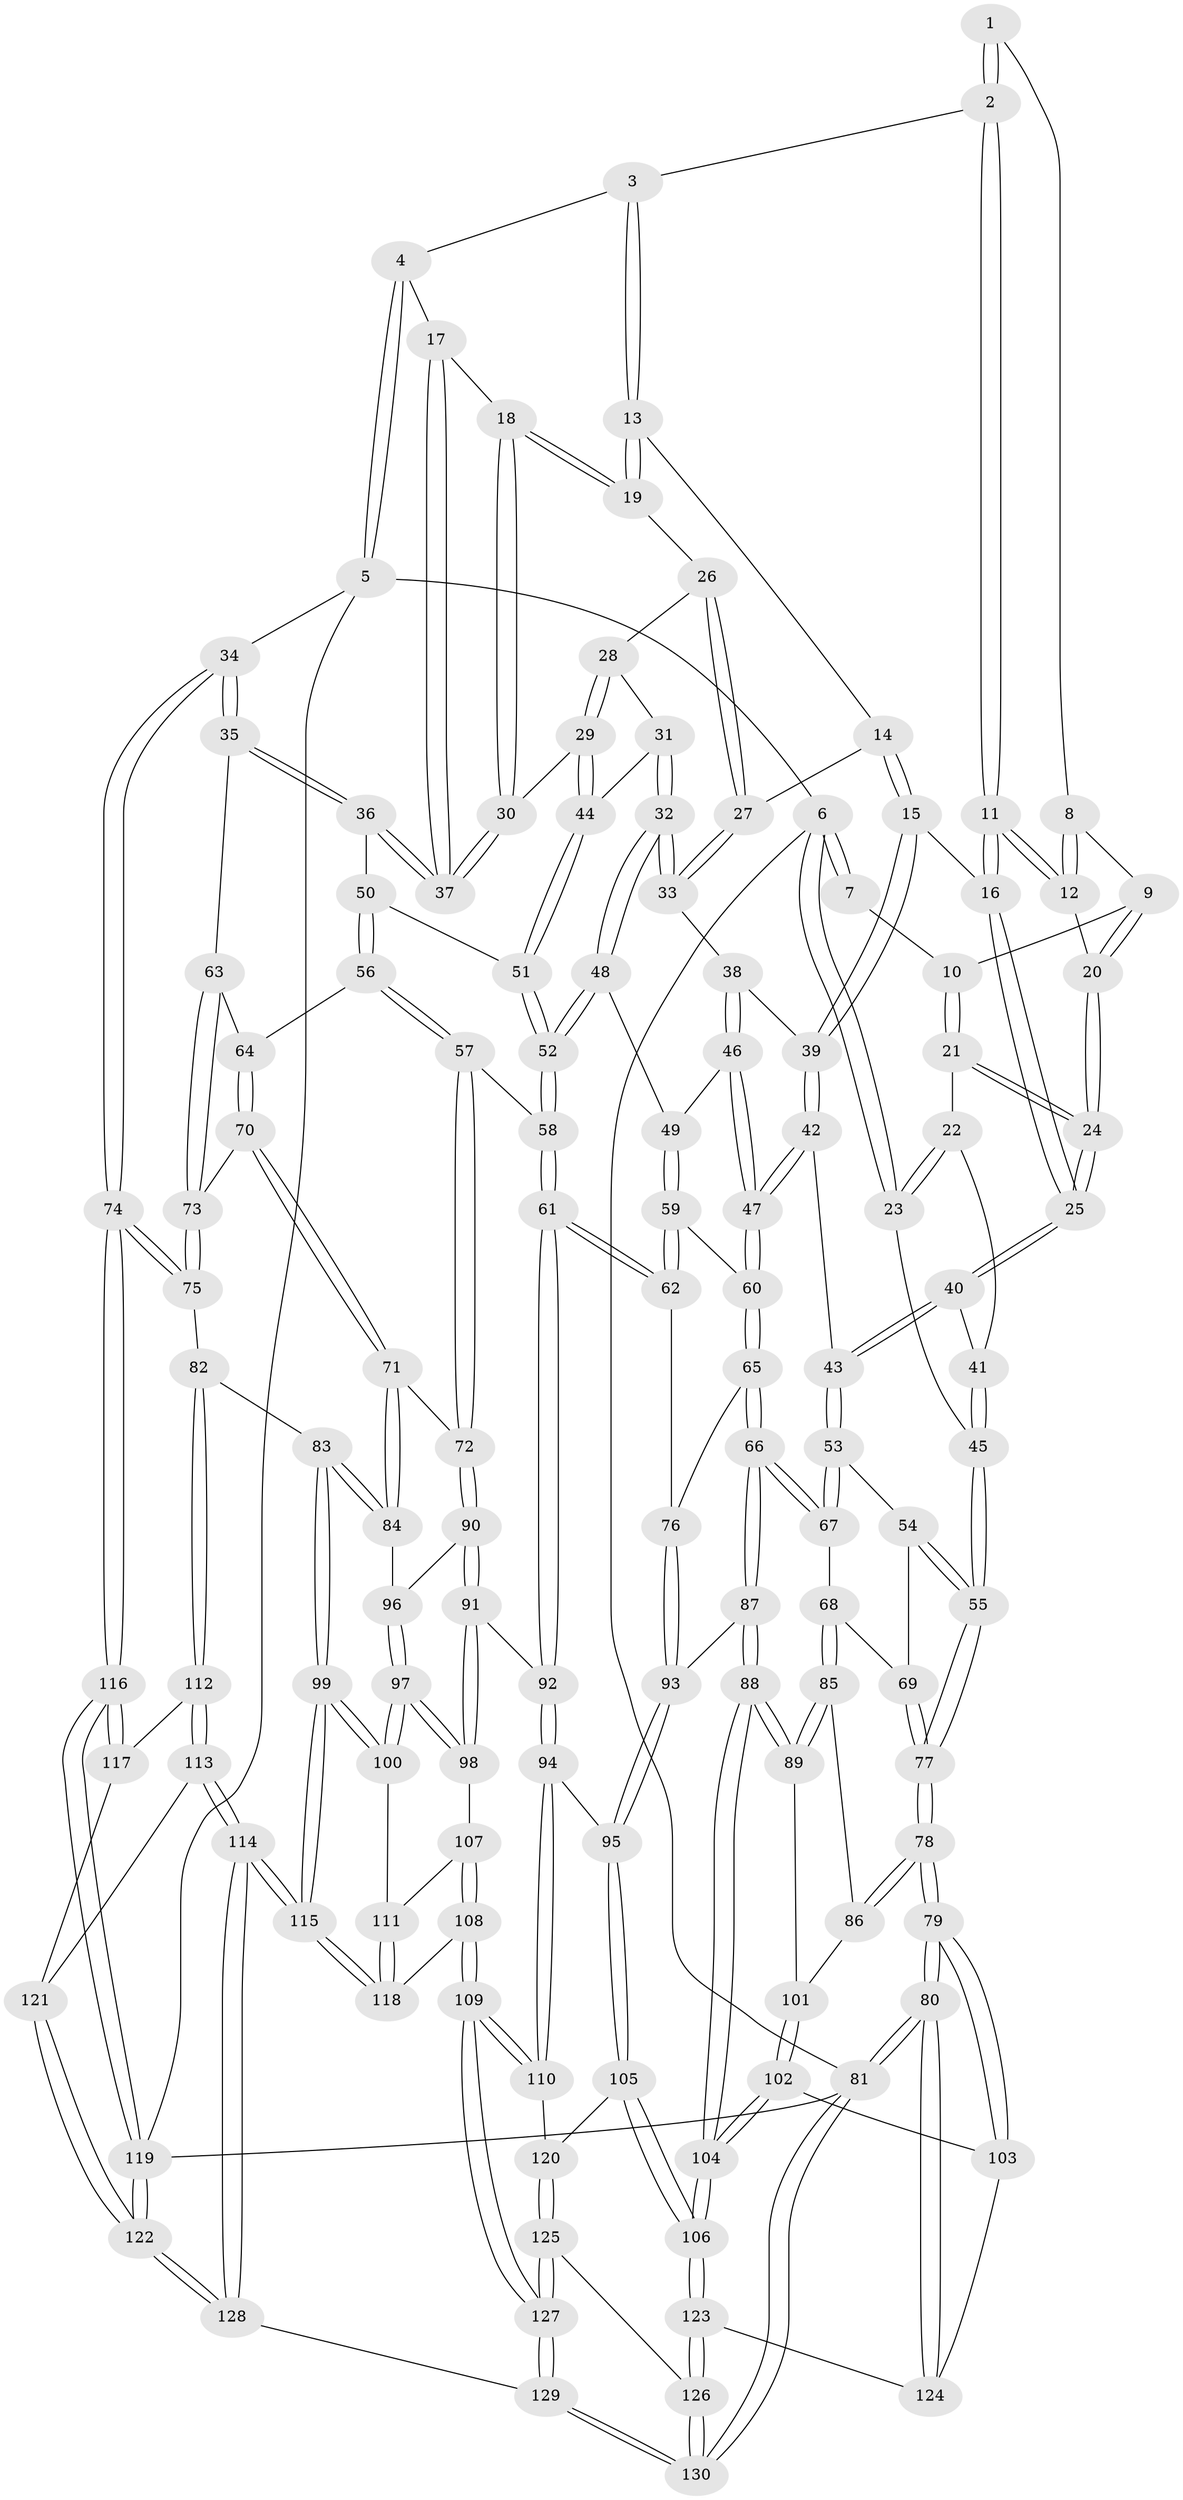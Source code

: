 // Generated by graph-tools (version 1.1) at 2025/51/03/09/25 03:51:06]
// undirected, 130 vertices, 322 edges
graph export_dot {
graph [start="1"]
  node [color=gray90,style=filled];
  1 [pos="+0.2544821083772362+0"];
  2 [pos="+0.3059258920634396+0"];
  3 [pos="+0.6265847450833129+0"];
  4 [pos="+0.8704779808113069+0"];
  5 [pos="+1+0"];
  6 [pos="+0+0"];
  7 [pos="+0.038903030370726795+0"];
  8 [pos="+0.18256129067460525+0"];
  9 [pos="+0.14318665533439354+0.06678879026182716"];
  10 [pos="+0.12115782331920698+0.07440633510782803"];
  11 [pos="+0.3120273186932366+0.08102850307585834"];
  12 [pos="+0.22174293579264115+0.08692299026495406"];
  13 [pos="+0.6205138327015062+0"];
  14 [pos="+0.4327257876378109+0.07666361683401474"];
  15 [pos="+0.34165217483459653+0.11155142568105142"];
  16 [pos="+0.3161385371759857+0.08802496015019802"];
  17 [pos="+0.860108295074878+0.10537067730281272"];
  18 [pos="+0.8369152330210874+0.11339912852944715"];
  19 [pos="+0.6208918069287286+0"];
  20 [pos="+0.21182422486391647+0.08942236660153081"];
  21 [pos="+0.08263203349916687+0.10363780357002991"];
  22 [pos="+0.039474585656339156+0.09101772811129029"];
  23 [pos="+0+0"];
  24 [pos="+0.14750920978071347+0.23294275430038366"];
  25 [pos="+0.15271910891235008+0.2562470120393513"];
  26 [pos="+0.6217362016332113+0"];
  27 [pos="+0.48381836132753947+0.144864429653162"];
  28 [pos="+0.622932551530024+0"];
  29 [pos="+0.7530729977381111+0.21680788579537819"];
  30 [pos="+0.7669660359713133+0.20290726958840047"];
  31 [pos="+0.5770572214663892+0.19333022961438198"];
  32 [pos="+0.5392012400856668+0.2428290113773583"];
  33 [pos="+0.4692457414367245+0.2046838172422632"];
  34 [pos="+1+0.16527014405536336"];
  35 [pos="+1+0.17453379693854545"];
  36 [pos="+1+0.17315715294841305"];
  37 [pos="+1+0.16128712322178548"];
  38 [pos="+0.42278142066663044+0.205384400380726"];
  39 [pos="+0.3545596622927047+0.15108492723696673"];
  40 [pos="+0.15267844596755126+0.25790694667594516"];
  41 [pos="+0.039045487684425007+0.2244120352729711"];
  42 [pos="+0.25013097487435515+0.2999819785650595"];
  43 [pos="+0.160842293386922+0.2839579099805489"];
  44 [pos="+0.7529148939105877+0.2180981818516968"];
  45 [pos="+0+0.15712787074557744"];
  46 [pos="+0.393175851719352+0.285350757287762"];
  47 [pos="+0.30194026742606556+0.3398034101507414"];
  48 [pos="+0.5522880731799271+0.2903730261264572"];
  49 [pos="+0.46647885747180917+0.3396822236039493"];
  50 [pos="+0.7832632456410457+0.27792628622553534"];
  51 [pos="+0.755199604773553+0.23511748672921698"];
  52 [pos="+0.5788682029275783+0.3132035380048543"];
  53 [pos="+0.1308806316772682+0.3254833024865386"];
  54 [pos="+0.0825933998207382+0.3319749725636631"];
  55 [pos="+0+0.35025673385730866"];
  56 [pos="+0.7929938505205228+0.3386033506201597"];
  57 [pos="+0.653329646720317+0.4394864727097905"];
  58 [pos="+0.6156820965479871+0.42282673941908555"];
  59 [pos="+0.43192438173237224+0.4201630392743103"];
  60 [pos="+0.3208667162491154+0.3878471094591044"];
  61 [pos="+0.4900606953801381+0.4877688352768062"];
  62 [pos="+0.46910277627890606+0.4762572630432953"];
  63 [pos="+1+0.20913985104074054"];
  64 [pos="+0.81671323034553+0.3573976810849308"];
  65 [pos="+0.28251496243445523+0.4754514856278222"];
  66 [pos="+0.24152783463491254+0.5480824740759825"];
  67 [pos="+0.13126075675383095+0.3498105448833598"];
  68 [pos="+0.06856200178723117+0.4756217784541764"];
  69 [pos="+0.005523259735256642+0.45539039906679174"];
  70 [pos="+0.8591140724050622+0.4122795334609398"];
  71 [pos="+0.7520214430892775+0.5542911359381996"];
  72 [pos="+0.6915920568788039+0.524395461995061"];
  73 [pos="+0.8713659653650443+0.41751738428456436"];
  74 [pos="+1+0.5532755715410944"];
  75 [pos="+1+0.5453209391444402"];
  76 [pos="+0.44169573045253285+0.4900813978961473"];
  77 [pos="+0+0.41173245029210187"];
  78 [pos="+0+0.6267568732236284"];
  79 [pos="+0+0.7248925490287834"];
  80 [pos="+0+1"];
  81 [pos="+0+1"];
  82 [pos="+0.8512701815580452+0.6281733255553114"];
  83 [pos="+0.805917628804938+0.6111531125783702"];
  84 [pos="+0.7786429289673132+0.5903901727848515"];
  85 [pos="+0.09839788453228177+0.5566434163983605"];
  86 [pos="+0+0.5963410800566931"];
  87 [pos="+0.23870700824299332+0.5701158696810438"];
  88 [pos="+0.19822242163519208+0.5980917773758988"];
  89 [pos="+0.15950506464951064+0.5868741621641607"];
  90 [pos="+0.611910880306313+0.6040672594355782"];
  91 [pos="+0.5736365863623308+0.6282992876997734"];
  92 [pos="+0.5064622439785519+0.6095674392978198"];
  93 [pos="+0.2948470303908157+0.5868685099139536"];
  94 [pos="+0.4328934561487878+0.6684181024038094"];
  95 [pos="+0.38915448224920113+0.6557295460845679"];
  96 [pos="+0.6938000510190306+0.6583330317959772"];
  97 [pos="+0.6788498979777507+0.7013513170121184"];
  98 [pos="+0.5809479346705207+0.6447372304946036"];
  99 [pos="+0.708490746446651+0.742723443021435"];
  100 [pos="+0.6796370327355691+0.7033819737217186"];
  101 [pos="+0.054170932726899344+0.6640233267691764"];
  102 [pos="+0.03800939307404796+0.7104555753204779"];
  103 [pos="+0+0.7325593295631742"];
  104 [pos="+0.18136132492332752+0.7438213790220264"];
  105 [pos="+0.30631822030645955+0.7545372499894237"];
  106 [pos="+0.1854626181817678+0.7650712434425624"];
  107 [pos="+0.5828228978255747+0.6828330052902178"];
  108 [pos="+0.547658553910557+0.7978908704063087"];
  109 [pos="+0.47564869433453183+0.8083099424832263"];
  110 [pos="+0.4569021846521129+0.7923582529389479"];
  111 [pos="+0.6229283190518886+0.7271828358128231"];
  112 [pos="+0.8540307173214632+0.6633970826926174"];
  113 [pos="+0.8100608786477184+0.8112663718189091"];
  114 [pos="+0.7483471656728552+0.9031339605173656"];
  115 [pos="+0.7276712871553901+0.8772535047324849"];
  116 [pos="+1+0.6657064572935775"];
  117 [pos="+0.9588028085613931+0.7606244404232527"];
  118 [pos="+0.6316483996737086+0.8237934886488248"];
  119 [pos="+1+1"];
  120 [pos="+0.3798271551547545+0.814146219684869"];
  121 [pos="+0.95280922121162+0.7688926723920826"];
  122 [pos="+0.926650543737497+1"];
  123 [pos="+0.17172315557280604+0.8362340013751177"];
  124 [pos="+0.1544264228833829+0.840040917128625"];
  125 [pos="+0.299712948089402+0.8964786998136604"];
  126 [pos="+0.20228580490985643+0.8773432713328473"];
  127 [pos="+0.47722563579813404+1"];
  128 [pos="+0.8072618953037501+1"];
  129 [pos="+0.49761053140529565+1"];
  130 [pos="+0.13789731262080185+1"];
  1 -- 2;
  1 -- 2;
  1 -- 8;
  2 -- 3;
  2 -- 11;
  2 -- 11;
  3 -- 4;
  3 -- 13;
  3 -- 13;
  4 -- 5;
  4 -- 5;
  4 -- 17;
  5 -- 6;
  5 -- 34;
  5 -- 119;
  6 -- 7;
  6 -- 7;
  6 -- 23;
  6 -- 23;
  6 -- 81;
  7 -- 10;
  8 -- 9;
  8 -- 12;
  8 -- 12;
  9 -- 10;
  9 -- 20;
  9 -- 20;
  10 -- 21;
  10 -- 21;
  11 -- 12;
  11 -- 12;
  11 -- 16;
  11 -- 16;
  12 -- 20;
  13 -- 14;
  13 -- 19;
  13 -- 19;
  14 -- 15;
  14 -- 15;
  14 -- 27;
  15 -- 16;
  15 -- 39;
  15 -- 39;
  16 -- 25;
  16 -- 25;
  17 -- 18;
  17 -- 37;
  17 -- 37;
  18 -- 19;
  18 -- 19;
  18 -- 30;
  18 -- 30;
  19 -- 26;
  20 -- 24;
  20 -- 24;
  21 -- 22;
  21 -- 24;
  21 -- 24;
  22 -- 23;
  22 -- 23;
  22 -- 41;
  23 -- 45;
  24 -- 25;
  24 -- 25;
  25 -- 40;
  25 -- 40;
  26 -- 27;
  26 -- 27;
  26 -- 28;
  27 -- 33;
  27 -- 33;
  28 -- 29;
  28 -- 29;
  28 -- 31;
  29 -- 30;
  29 -- 44;
  29 -- 44;
  30 -- 37;
  30 -- 37;
  31 -- 32;
  31 -- 32;
  31 -- 44;
  32 -- 33;
  32 -- 33;
  32 -- 48;
  32 -- 48;
  33 -- 38;
  34 -- 35;
  34 -- 35;
  34 -- 74;
  34 -- 74;
  35 -- 36;
  35 -- 36;
  35 -- 63;
  36 -- 37;
  36 -- 37;
  36 -- 50;
  38 -- 39;
  38 -- 46;
  38 -- 46;
  39 -- 42;
  39 -- 42;
  40 -- 41;
  40 -- 43;
  40 -- 43;
  41 -- 45;
  41 -- 45;
  42 -- 43;
  42 -- 47;
  42 -- 47;
  43 -- 53;
  43 -- 53;
  44 -- 51;
  44 -- 51;
  45 -- 55;
  45 -- 55;
  46 -- 47;
  46 -- 47;
  46 -- 49;
  47 -- 60;
  47 -- 60;
  48 -- 49;
  48 -- 52;
  48 -- 52;
  49 -- 59;
  49 -- 59;
  50 -- 51;
  50 -- 56;
  50 -- 56;
  51 -- 52;
  51 -- 52;
  52 -- 58;
  52 -- 58;
  53 -- 54;
  53 -- 67;
  53 -- 67;
  54 -- 55;
  54 -- 55;
  54 -- 69;
  55 -- 77;
  55 -- 77;
  56 -- 57;
  56 -- 57;
  56 -- 64;
  57 -- 58;
  57 -- 72;
  57 -- 72;
  58 -- 61;
  58 -- 61;
  59 -- 60;
  59 -- 62;
  59 -- 62;
  60 -- 65;
  60 -- 65;
  61 -- 62;
  61 -- 62;
  61 -- 92;
  61 -- 92;
  62 -- 76;
  63 -- 64;
  63 -- 73;
  63 -- 73;
  64 -- 70;
  64 -- 70;
  65 -- 66;
  65 -- 66;
  65 -- 76;
  66 -- 67;
  66 -- 67;
  66 -- 87;
  66 -- 87;
  67 -- 68;
  68 -- 69;
  68 -- 85;
  68 -- 85;
  69 -- 77;
  69 -- 77;
  70 -- 71;
  70 -- 71;
  70 -- 73;
  71 -- 72;
  71 -- 84;
  71 -- 84;
  72 -- 90;
  72 -- 90;
  73 -- 75;
  73 -- 75;
  74 -- 75;
  74 -- 75;
  74 -- 116;
  74 -- 116;
  75 -- 82;
  76 -- 93;
  76 -- 93;
  77 -- 78;
  77 -- 78;
  78 -- 79;
  78 -- 79;
  78 -- 86;
  78 -- 86;
  79 -- 80;
  79 -- 80;
  79 -- 103;
  79 -- 103;
  80 -- 81;
  80 -- 81;
  80 -- 124;
  80 -- 124;
  81 -- 130;
  81 -- 130;
  81 -- 119;
  82 -- 83;
  82 -- 112;
  82 -- 112;
  83 -- 84;
  83 -- 84;
  83 -- 99;
  83 -- 99;
  84 -- 96;
  85 -- 86;
  85 -- 89;
  85 -- 89;
  86 -- 101;
  87 -- 88;
  87 -- 88;
  87 -- 93;
  88 -- 89;
  88 -- 89;
  88 -- 104;
  88 -- 104;
  89 -- 101;
  90 -- 91;
  90 -- 91;
  90 -- 96;
  91 -- 92;
  91 -- 98;
  91 -- 98;
  92 -- 94;
  92 -- 94;
  93 -- 95;
  93 -- 95;
  94 -- 95;
  94 -- 110;
  94 -- 110;
  95 -- 105;
  95 -- 105;
  96 -- 97;
  96 -- 97;
  97 -- 98;
  97 -- 98;
  97 -- 100;
  97 -- 100;
  98 -- 107;
  99 -- 100;
  99 -- 100;
  99 -- 115;
  99 -- 115;
  100 -- 111;
  101 -- 102;
  101 -- 102;
  102 -- 103;
  102 -- 104;
  102 -- 104;
  103 -- 124;
  104 -- 106;
  104 -- 106;
  105 -- 106;
  105 -- 106;
  105 -- 120;
  106 -- 123;
  106 -- 123;
  107 -- 108;
  107 -- 108;
  107 -- 111;
  108 -- 109;
  108 -- 109;
  108 -- 118;
  109 -- 110;
  109 -- 110;
  109 -- 127;
  109 -- 127;
  110 -- 120;
  111 -- 118;
  111 -- 118;
  112 -- 113;
  112 -- 113;
  112 -- 117;
  113 -- 114;
  113 -- 114;
  113 -- 121;
  114 -- 115;
  114 -- 115;
  114 -- 128;
  114 -- 128;
  115 -- 118;
  115 -- 118;
  116 -- 117;
  116 -- 117;
  116 -- 119;
  116 -- 119;
  117 -- 121;
  119 -- 122;
  119 -- 122;
  120 -- 125;
  120 -- 125;
  121 -- 122;
  121 -- 122;
  122 -- 128;
  122 -- 128;
  123 -- 124;
  123 -- 126;
  123 -- 126;
  125 -- 126;
  125 -- 127;
  125 -- 127;
  126 -- 130;
  126 -- 130;
  127 -- 129;
  127 -- 129;
  128 -- 129;
  129 -- 130;
  129 -- 130;
}
